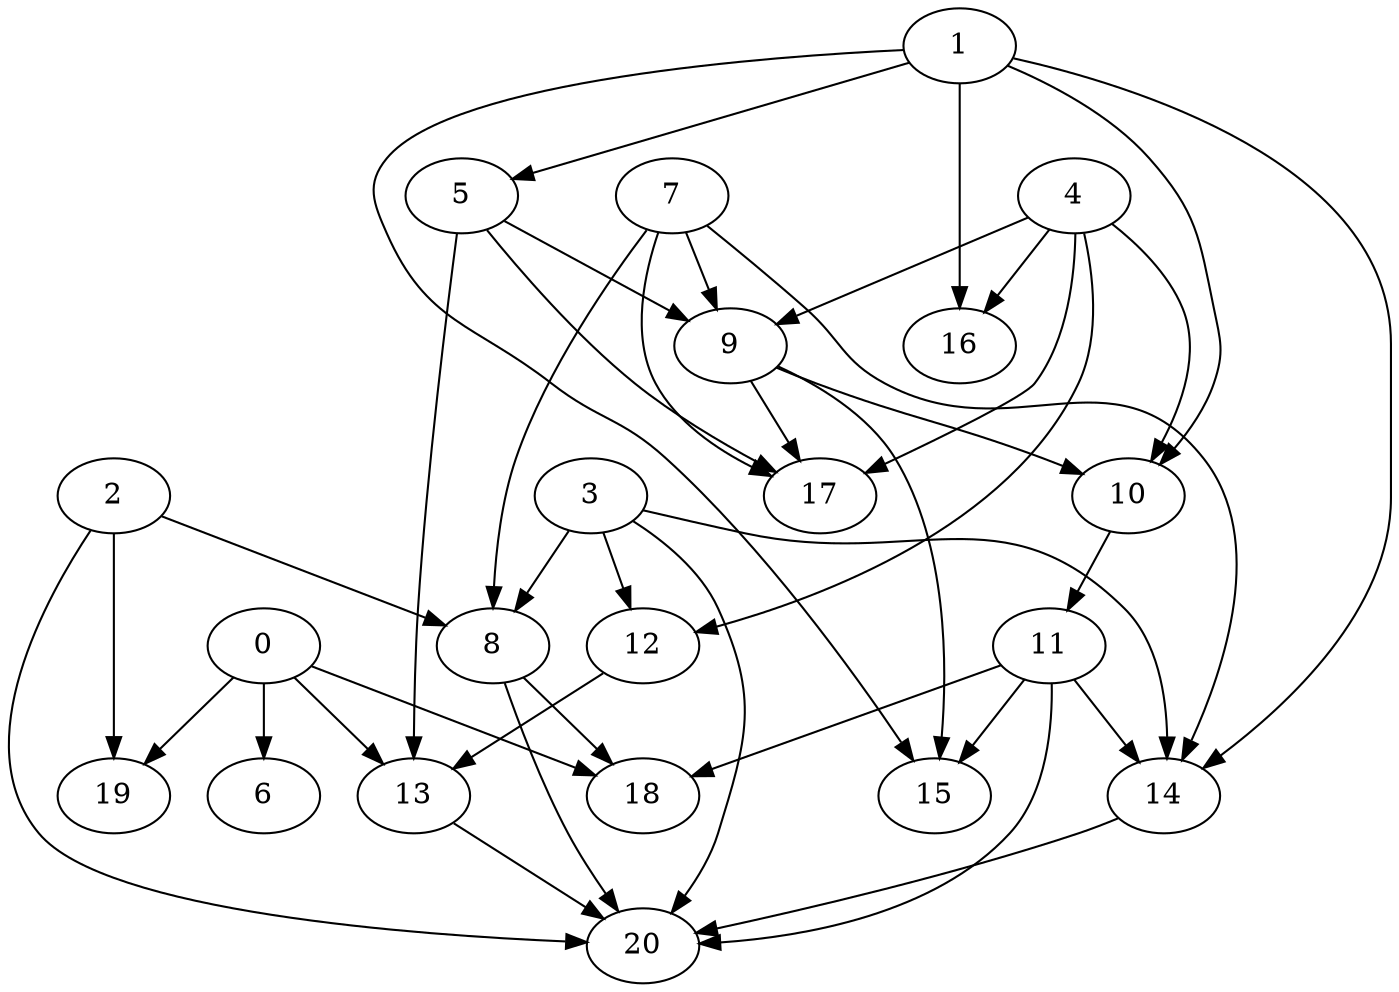 digraph "Random_Nodes_21_Density_1.95_CCR_10.02_WeightType_Random" {
	graph ["Duplicate states"=0,
		GraphType=Random,
		"Max states in OPEN"=0,
		Modes="120000ms; topo-ordered tasks, ; Pruning: task equivalence, fixed order ready list, ; F-value: ; Optimisation: best schedule length (\
SL) optimisation on equal, ",
		NumberOfTasks=21,
		"Pruned using list schedule length"=4342860,
		"States removed from OPEN"=0,
		TargetSystem="Homogeneous-2",
		"Time to schedule (ms)"=3881,
		"Total idle time"=35,
		"Total schedule length"=87,
		"Total sequential time"=134,
		"Total states created"=9491382
	];
	1	["Finish time"=20,
		Processor=0,
		"Start time"=17,
		Weight=3];
	5	["Finish time"=29,
		Processor=0,
		"Start time"=20,
		Weight=9];
	1 -> 5	[Weight=45];
	10	["Finish time"=45,
		Processor=0,
		"Start time"=36,
		Weight=9];
	1 -> 10	[Weight=56];
	14	["Finish time"=63,
		Processor=0,
		"Start time"=58,
		Weight=5];
	1 -> 14	[Weight=22];
	16	["Finish time"=73,
		Processor=1,
		"Start time"=65,
		Weight=8];
	1 -> 16	[Weight=45];
	15	["Finish time"=58,
		Processor=0,
		"Start time"=51,
		Weight=7];
	1 -> 15	[Weight=50];
	9	["Finish time"=36,
		Processor=0,
		"Start time"=29,
		Weight=7];
	5 -> 9	[Weight=39];
	13	["Finish time"=74,
		Processor=0,
		"Start time"=65,
		Weight=9];
	5 -> 13	[Weight=50];
	17	["Finish time"=79,
		Processor=1,
		"Start time"=75,
		Weight=4];
	5 -> 17	[Weight=45];
	7	["Finish time"=17,
		Processor=0,
		"Start time"=10,
		Weight=7];
	7 -> 9	[Weight=34];
	8	["Finish time"=57,
		Processor=1,
		"Start time"=51,
		Weight=6];
	7 -> 8	[Weight=34];
	7 -> 14	[Weight=11];
	7 -> 17	[Weight=28];
	4	["Finish time"=10,
		Processor=0,
		"Start time"=0,
		Weight=10];
	4 -> 9	[Weight=22];
	4 -> 10	[Weight=11];
	12	["Finish time"=65,
		Processor=0,
		"Start time"=63,
		Weight=2];
	4 -> 12	[Weight=17];
	4 -> 16	[Weight=22];
	4 -> 17	[Weight=39];
	3	["Finish time"=17,
		Processor=1,
		"Start time"=11,
		Weight=6];
	3 -> 12	[Weight=45];
	3 -> 8	[Weight=45];
	3 -> 14	[Weight=17];
	20	["Finish time"=82,
		Processor=0,
		"Start time"=74,
		Weight=8];
	3 -> 20	[Weight=39];
	9 -> 10	[Weight=34];
	9 -> 15	[Weight=22];
	9 -> 17	[Weight=39];
	2	["Finish time"=11,
		Processor=1,
		"Start time"=6,
		Weight=5];
	2 -> 8	[Weight=34];
	19	["Finish time"=26,
		Processor=1,
		"Start time"=17,
		Weight=9];
	2 -> 19	[Weight=39];
	2 -> 20	[Weight=34];
	11	["Finish time"=51,
		Processor=0,
		"Start time"=45,
		Weight=6];
	10 -> 11	[Weight=11];
	12 -> 13	[Weight=56];
	11 -> 14	[Weight=39];
	18	["Finish time"=87,
		Processor=1,
		"Start time"=79,
		Weight=8];
	11 -> 18	[Weight=28];
	11 -> 20	[Weight=56];
	11 -> 15	[Weight=34];
	0	["Finish time"=4,
		Processor=1,
		"Start time"=0,
		Weight=4];
	0 -> 13	[Weight=34];
	0 -> 19	[Weight=22];
	0 -> 18	[Weight=17];
	6	["Finish time"=6,
		Processor=1,
		"Start time"=4,
		Weight=2];
	0 -> 6	[Weight=45];
	8 -> 18	[Weight=50];
	8 -> 20	[Weight=11];
	13 -> 20	[Weight=11];
	14 -> 20	[Weight=11];
}
